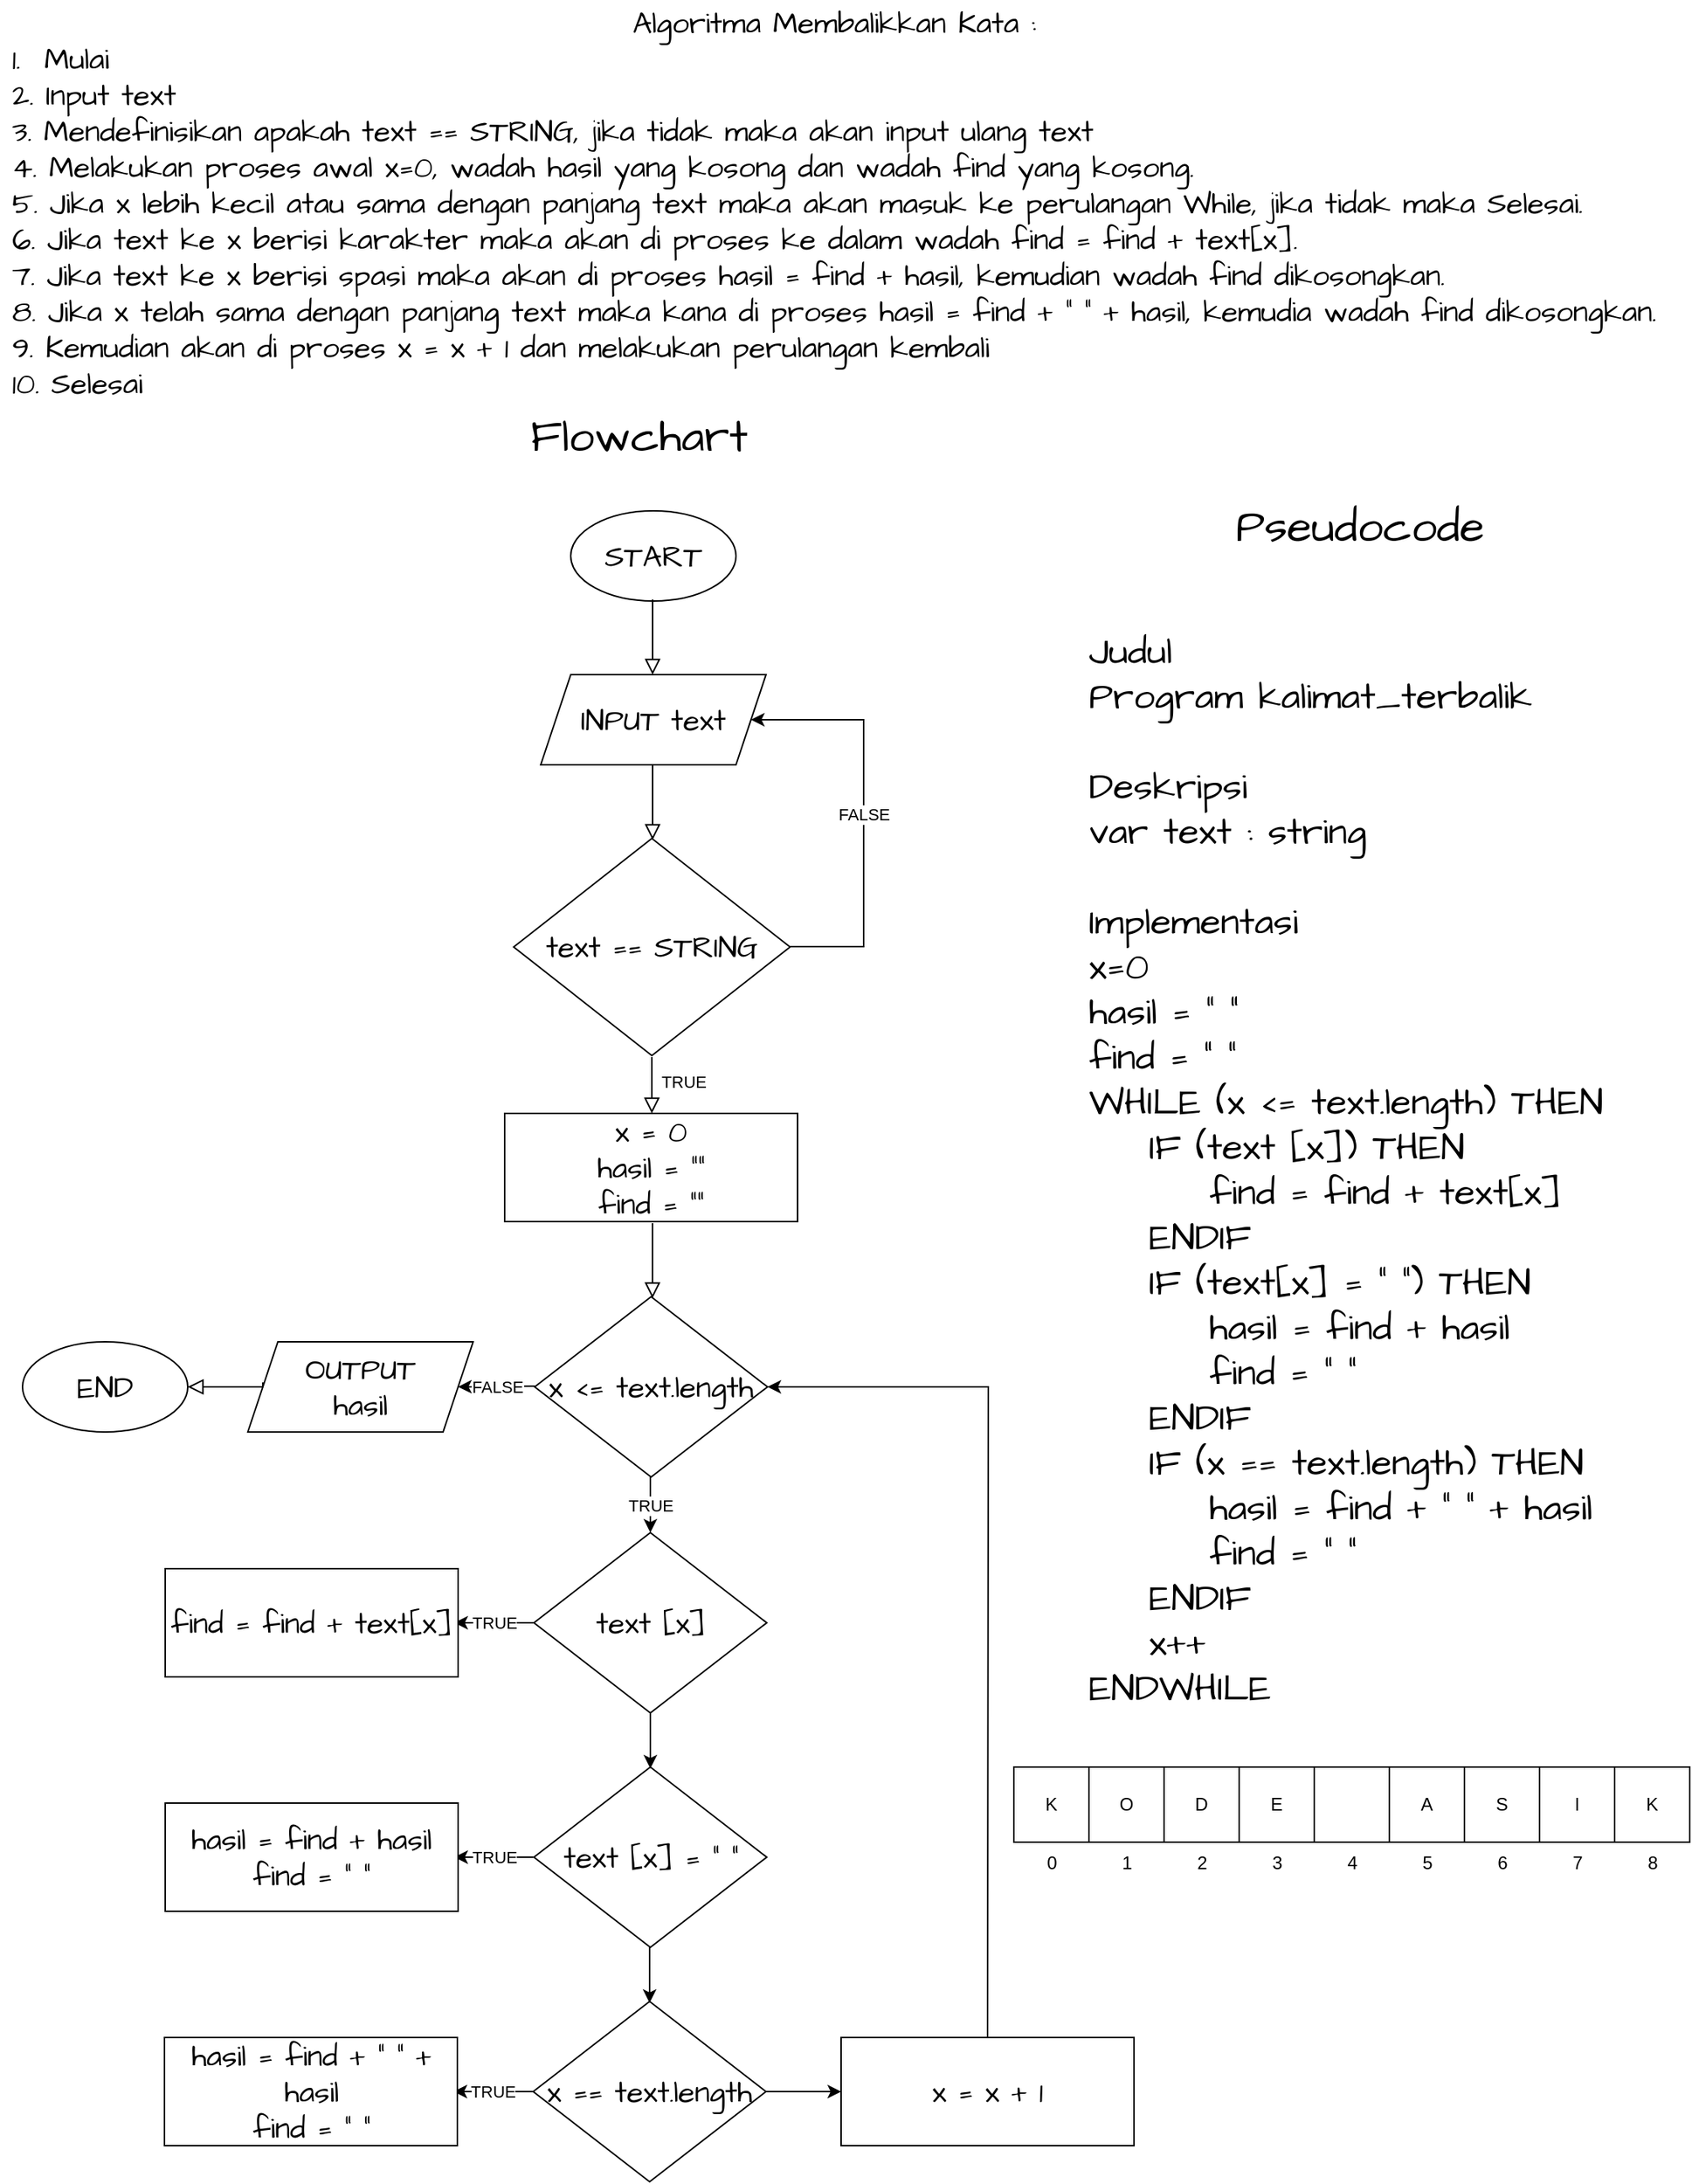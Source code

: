 <mxfile version="16.4.5" type="device"><diagram id="C5RBs43oDa-KdzZeNtuy" name="Page-1"><mxGraphModel dx="1038" dy="579" grid="1" gridSize="10" guides="1" tooltips="1" connect="1" arrows="1" fold="1" page="1" pageScale="1" pageWidth="1169" pageHeight="1654" math="0" shadow="0"><root><mxCell id="WIyWlLk6GJQsqaUBKTNV-0"/><mxCell id="WIyWlLk6GJQsqaUBKTNV-1" parent="WIyWlLk6GJQsqaUBKTNV-0"/><mxCell id="AjyrPWx7vzKOeClM9NgO-0" value="START" style="ellipse;whiteSpace=wrap;html=1;hachureGap=4;fontFamily=Architects Daughter;fontSource=https%3A%2F%2Ffonts.googleapis.com%2Fcss%3Ffamily%3DArchitects%2BDaughter;fontSize=20;rounded=0;" parent="WIyWlLk6GJQsqaUBKTNV-1" vertex="1"><mxGeometry x="415" y="390" width="110" height="60" as="geometry"/></mxCell><mxCell id="AjyrPWx7vzKOeClM9NgO-1" value="" style="rounded=0;html=1;jettySize=auto;orthogonalLoop=1;fontSize=11;endArrow=block;endFill=0;endSize=8;strokeWidth=1;shadow=0;labelBackgroundColor=none;edgeStyle=orthogonalEdgeStyle;" parent="WIyWlLk6GJQsqaUBKTNV-1" edge="1"><mxGeometry relative="1" as="geometry"><mxPoint x="469.5" y="449" as="sourcePoint"/><mxPoint x="469.5" y="499" as="targetPoint"/></mxGeometry></mxCell><mxCell id="AjyrPWx7vzKOeClM9NgO-2" value="INPUT text" style="shape=parallelogram;perimeter=parallelogramPerimeter;whiteSpace=wrap;html=1;fixedSize=1;hachureGap=4;fontFamily=Architects Daughter;fontSource=https%3A%2F%2Ffonts.googleapis.com%2Fcss%3Ffamily%3DArchitects%2BDaughter;fontSize=20;rounded=0;" parent="WIyWlLk6GJQsqaUBKTNV-1" vertex="1"><mxGeometry x="395" y="499" width="150" height="60" as="geometry"/></mxCell><mxCell id="AjyrPWx7vzKOeClM9NgO-3" value="" style="rounded=0;html=1;jettySize=auto;orthogonalLoop=1;fontSize=11;endArrow=block;endFill=0;endSize=8;strokeWidth=1;shadow=0;labelBackgroundColor=none;edgeStyle=orthogonalEdgeStyle;" parent="WIyWlLk6GJQsqaUBKTNV-1" edge="1"><mxGeometry relative="1" as="geometry"><mxPoint x="469.5" y="559" as="sourcePoint"/><mxPoint x="469.5" y="609" as="targetPoint"/></mxGeometry></mxCell><mxCell id="AjyrPWx7vzKOeClM9NgO-4" value="x &amp;lt;= text.length" style="rhombus;whiteSpace=wrap;html=1;hachureGap=4;fontFamily=Architects Daughter;fontSource=https%3A%2F%2Ffonts.googleapis.com%2Fcss%3Ffamily%3DArchitects%2BDaughter;fontSize=20;rounded=0;" parent="WIyWlLk6GJQsqaUBKTNV-1" vertex="1"><mxGeometry x="391" y="913" width="155" height="120" as="geometry"/></mxCell><mxCell id="AjyrPWx7vzKOeClM9NgO-12" value="x = 0&lt;br&gt;hasil = &quot;&quot;&lt;br&gt;find = &quot;&quot;" style="rounded=0;whiteSpace=wrap;html=1;hachureGap=4;fontFamily=Architects Daughter;fontSource=https%3A%2F%2Ffonts.googleapis.com%2Fcss%3Ffamily%3DArchitects%2BDaughter;fontSize=20;" parent="WIyWlLk6GJQsqaUBKTNV-1" vertex="1"><mxGeometry x="371" y="791" width="195" height="72" as="geometry"/></mxCell><mxCell id="AjyrPWx7vzKOeClM9NgO-13" value="" style="rounded=0;html=1;jettySize=auto;orthogonalLoop=1;fontSize=11;endArrow=block;endFill=0;endSize=8;strokeWidth=1;shadow=0;labelBackgroundColor=none;edgeStyle=orthogonalEdgeStyle;" parent="WIyWlLk6GJQsqaUBKTNV-1" edge="1"><mxGeometry relative="1" as="geometry"><mxPoint x="469.41" y="864" as="sourcePoint"/><mxPoint x="469.41" y="914" as="targetPoint"/></mxGeometry></mxCell><mxCell id="AjyrPWx7vzKOeClM9NgO-24" value="Algoritma Membalikkan Kata :&lt;br&gt;&lt;div style=&quot;text-align: justify&quot;&gt;1.&amp;nbsp; Mulai&lt;/div&gt;&lt;div style=&quot;text-align: justify&quot;&gt;2. Input text&lt;/div&gt;&lt;div style=&quot;text-align: justify&quot;&gt;3. Mendefinisikan apakah text == STRING, jika tidak maka akan input ulang text&lt;/div&gt;&lt;div style=&quot;text-align: justify&quot;&gt;4. Melakukan proses awal x=0, wadah hasil yang kosong dan wadah find yang kosong.&lt;/div&gt;&lt;div style=&quot;text-align: justify&quot;&gt;5. Jika x lebih kecil atau sama dengan panjang text maka akan masuk ke perulangan While, jika tidak maka Selesai.&lt;/div&gt;&lt;div style=&quot;text-align: justify&quot;&gt;6. Jika text ke x berisi karakter maka akan di proses ke dalam wadah find = find + text[x].&lt;/div&gt;&lt;div style=&quot;text-align: justify&quot;&gt;7. Jika text ke x berisi spasi maka akan di proses hasil = find + hasil, kemudian wadah find dikosongkan.&lt;/div&gt;&lt;div style=&quot;text-align: justify&quot;&gt;8. Jika x telah sama dengan panjang text maka kana di proses hasil = find + &quot; &quot; + hasil, kemudia wadah find dikosongkan.&lt;/div&gt;&lt;div style=&quot;text-align: justify&quot;&gt;9. Kemudian akan di proses x = x + 1 dan melakukan perulangan kembali&lt;/div&gt;&lt;div style=&quot;text-align: justify&quot;&gt;10. Selesai&lt;/div&gt;" style="text;html=1;align=center;verticalAlign=middle;resizable=0;points=[];autosize=1;strokeColor=none;fillColor=none;sketch=0;hachureGap=4;fontFamily=Architects Daughter;fontSource=https%3A%2F%2Ffonts.googleapis.com%2Fcss%3Ffamily%3DArchitects%2BDaughter;fontSize=20;" parent="WIyWlLk6GJQsqaUBKTNV-1" vertex="1"><mxGeometry x="35" y="50" width="1110" height="270" as="geometry"/></mxCell><mxCell id="AjyrPWx7vzKOeClM9NgO-25" value="Flowchart" style="text;html=1;align=center;verticalAlign=middle;resizable=0;points=[];autosize=1;strokeColor=none;fillColor=none;sketch=0;hachureGap=4;fontFamily=Architects Daughter;fontSource=https%3A%2F%2Ffonts.googleapis.com%2Fcss%3Ffamily%3DArchitects%2BDaughter;fontSize=30;" parent="WIyWlLk6GJQsqaUBKTNV-1" vertex="1"><mxGeometry x="380" y="320" width="160" height="40" as="geometry"/></mxCell><mxCell id="AjyrPWx7vzKOeClM9NgO-26" value="Pseudocode" style="text;html=1;align=center;verticalAlign=middle;resizable=0;points=[];autosize=1;strokeColor=none;fillColor=none;sketch=0;hachureGap=4;fontFamily=Architects Daughter;fontSource=https%3A%2F%2Ffonts.googleapis.com%2Fcss%3Ffamily%3DArchitects%2BDaughter;fontSize=30;" parent="WIyWlLk6GJQsqaUBKTNV-1" vertex="1"><mxGeometry x="850" y="380" width="180" height="40" as="geometry"/></mxCell><mxCell id="AjyrPWx7vzKOeClM9NgO-27" value="&#10;Judul&#10;Program kalimat_terbalik&#10;&#10;Deskripsi&#10;var text : string&#10;&#10;Implementasi&#10;x=0&#10;hasil = &quot; &quot;&#10;find = &quot; &quot;&#10;WHILE (x &lt;= text.length) THEN&#10;    IF (text [x]) THEN&#10;        find = find + text[x]&#10;    ENDIF&#10;    IF (text[x] = &quot; &quot;) THEN&#10;        hasil = find + hasil&#10;        find = &quot; &quot;&#10;    ENDIF&#10;    IF (x == text.length) THEN&#10;        hasil = find + &quot; &quot; + hasil&#10;        find = &quot; &quot;&#10;    ENDIF&#10;    x++&#10;ENDWHILE" style="text;align=left;verticalAlign=middle;resizable=0;points=[];autosize=1;strokeColor=none;fillColor=none;sketch=0;hachureGap=4;fontFamily=Architects Daughter;fontSource=https%3A%2F%2Ffonts.googleapis.com%2Fcss%3Ffamily%3DArchitects%2BDaughter;fontSize=25;spacing=0;" parent="WIyWlLk6GJQsqaUBKTNV-1" vertex="1"><mxGeometry x="760" y="430" width="360" height="760" as="geometry"/></mxCell><mxCell id="bvTYuUnIKo3LGW0Kh2Ca-0" value="text == STRING" style="rhombus;whiteSpace=wrap;html=1;hachureGap=4;fontFamily=Architects Daughter;fontSource=https%3A%2F%2Ffonts.googleapis.com%2Fcss%3Ffamily%3DArchitects%2BDaughter;fontSize=20;rounded=0;" parent="WIyWlLk6GJQsqaUBKTNV-1" vertex="1"><mxGeometry x="377" y="608" width="184" height="144.5" as="geometry"/></mxCell><mxCell id="bvTYuUnIKo3LGW0Kh2Ca-1" value="TRUE" style="rounded=0;html=1;jettySize=auto;orthogonalLoop=1;fontSize=11;endArrow=block;endFill=0;endSize=8;strokeWidth=1;shadow=0;labelBackgroundColor=none;edgeStyle=orthogonalEdgeStyle;" parent="WIyWlLk6GJQsqaUBKTNV-1" edge="1"><mxGeometry x="-0.12" y="21" relative="1" as="geometry"><mxPoint x="469" y="753.5" as="sourcePoint"/><mxPoint x="469" y="791" as="targetPoint"/><mxPoint as="offset"/></mxGeometry></mxCell><mxCell id="bvTYuUnIKo3LGW0Kh2Ca-2" value="FALSE" style="endArrow=classic;html=1;rounded=0;entryX=1;entryY=0.5;entryDx=0;entryDy=0;" parent="WIyWlLk6GJQsqaUBKTNV-1" target="AjyrPWx7vzKOeClM9NgO-2" edge="1"><mxGeometry width="50" height="50" relative="1" as="geometry"><mxPoint x="561" y="680" as="sourcePoint"/><mxPoint x="670" y="560" as="targetPoint"/><Array as="points"><mxPoint x="610" y="680"/><mxPoint x="610" y="529"/></Array></mxGeometry></mxCell><mxCell id="bvTYuUnIKo3LGW0Kh2Ca-3" value="TRUE" style="endArrow=classic;html=1;rounded=0;" parent="WIyWlLk6GJQsqaUBKTNV-1" edge="1"><mxGeometry width="50" height="50" relative="1" as="geometry"><mxPoint x="468" y="1033" as="sourcePoint"/><mxPoint x="468" y="1070" as="targetPoint"/></mxGeometry></mxCell><mxCell id="bvTYuUnIKo3LGW0Kh2Ca-4" value="text [x]" style="rhombus;whiteSpace=wrap;html=1;hachureGap=4;fontFamily=Architects Daughter;fontSource=https%3A%2F%2Ffonts.googleapis.com%2Fcss%3Ffamily%3DArchitects%2BDaughter;fontSize=20;rounded=0;" parent="WIyWlLk6GJQsqaUBKTNV-1" vertex="1"><mxGeometry x="390.5" y="1070" width="155" height="120" as="geometry"/></mxCell><mxCell id="bvTYuUnIKo3LGW0Kh2Ca-5" value="text [x] = &quot; &quot;" style="rhombus;whiteSpace=wrap;html=1;hachureGap=4;fontFamily=Architects Daughter;fontSource=https%3A%2F%2Ffonts.googleapis.com%2Fcss%3Ffamily%3DArchitects%2BDaughter;fontSize=20;rounded=0;" parent="WIyWlLk6GJQsqaUBKTNV-1" vertex="1"><mxGeometry x="390.5" y="1226" width="155" height="120" as="geometry"/></mxCell><mxCell id="bvTYuUnIKo3LGW0Kh2Ca-7" value="" style="endArrow=classic;html=1;rounded=0;" parent="WIyWlLk6GJQsqaUBKTNV-1" edge="1"><mxGeometry width="50" height="50" relative="1" as="geometry"><mxPoint x="468" y="1190" as="sourcePoint"/><mxPoint x="468" y="1227" as="targetPoint"/></mxGeometry></mxCell><mxCell id="bvTYuUnIKo3LGW0Kh2Ca-11" value="x == text.length" style="rhombus;whiteSpace=wrap;html=1;hachureGap=4;fontFamily=Architects Daughter;fontSource=https%3A%2F%2Ffonts.googleapis.com%2Fcss%3Ffamily%3DArchitects%2BDaughter;fontSize=20;rounded=0;" parent="WIyWlLk6GJQsqaUBKTNV-1" vertex="1"><mxGeometry x="390" y="1382" width="155" height="120" as="geometry"/></mxCell><mxCell id="bvTYuUnIKo3LGW0Kh2Ca-12" value="" style="endArrow=classic;html=1;rounded=0;" parent="WIyWlLk6GJQsqaUBKTNV-1" edge="1"><mxGeometry width="50" height="50" relative="1" as="geometry"><mxPoint x="467.5" y="1346" as="sourcePoint"/><mxPoint x="467.5" y="1383" as="targetPoint"/></mxGeometry></mxCell><mxCell id="bvTYuUnIKo3LGW0Kh2Ca-13" value="" style="endArrow=classic;html=1;rounded=0;" parent="WIyWlLk6GJQsqaUBKTNV-1" edge="1"><mxGeometry width="50" height="50" relative="1" as="geometry"><mxPoint x="545" y="1442" as="sourcePoint"/><mxPoint x="595" y="1442" as="targetPoint"/></mxGeometry></mxCell><mxCell id="bvTYuUnIKo3LGW0Kh2Ca-15" value="x = x + 1" style="rounded=0;whiteSpace=wrap;html=1;hachureGap=4;fontFamily=Architects Daughter;fontSource=https%3A%2F%2Ffonts.googleapis.com%2Fcss%3Ffamily%3DArchitects%2BDaughter;fontSize=20;" parent="WIyWlLk6GJQsqaUBKTNV-1" vertex="1"><mxGeometry x="595" y="1406" width="195" height="72" as="geometry"/></mxCell><mxCell id="bvTYuUnIKo3LGW0Kh2Ca-16" value="" style="endArrow=classic;html=1;rounded=0;exitX=0.5;exitY=0;exitDx=0;exitDy=0;entryX=1;entryY=0.5;entryDx=0;entryDy=0;" parent="WIyWlLk6GJQsqaUBKTNV-1" source="bvTYuUnIKo3LGW0Kh2Ca-15" target="AjyrPWx7vzKOeClM9NgO-4" edge="1"><mxGeometry width="50" height="50" relative="1" as="geometry"><mxPoint x="500" y="1330" as="sourcePoint"/><mxPoint x="550" y="1280" as="targetPoint"/><Array as="points"><mxPoint x="693" y="973"/></Array></mxGeometry></mxCell><mxCell id="bvTYuUnIKo3LGW0Kh2Ca-17" value="FALSE" style="endArrow=classic;html=1;rounded=0;" parent="WIyWlLk6GJQsqaUBKTNV-1" edge="1"><mxGeometry width="50" height="50" relative="1" as="geometry"><mxPoint x="391" y="972.5" as="sourcePoint"/><mxPoint x="340" y="973" as="targetPoint"/></mxGeometry></mxCell><mxCell id="bvTYuUnIKo3LGW0Kh2Ca-18" value="END" style="ellipse;whiteSpace=wrap;html=1;hachureGap=4;fontFamily=Architects Daughter;fontSource=https%3A%2F%2Ffonts.googleapis.com%2Fcss%3Ffamily%3DArchitects%2BDaughter;fontSize=20;rounded=0;" parent="WIyWlLk6GJQsqaUBKTNV-1" vertex="1"><mxGeometry x="50" y="943" width="110" height="60" as="geometry"/></mxCell><mxCell id="1AqLgEDSMls03kz8mBgL-1" value="TRUE" style="endArrow=classic;html=1;rounded=0;entryX=1;entryY=0.5;entryDx=0;entryDy=0;" parent="WIyWlLk6GJQsqaUBKTNV-1" edge="1"><mxGeometry width="50" height="50" relative="1" as="geometry"><mxPoint x="390" y="1130" as="sourcePoint"/><mxPoint x="337.5" y="1130" as="targetPoint"/></mxGeometry></mxCell><mxCell id="1AqLgEDSMls03kz8mBgL-2" value="find = find + text[x]" style="rounded=0;whiteSpace=wrap;html=1;hachureGap=4;fontFamily=Architects Daughter;fontSource=https%3A%2F%2Ffonts.googleapis.com%2Fcss%3Ffamily%3DArchitects%2BDaughter;fontSize=20;" parent="WIyWlLk6GJQsqaUBKTNV-1" vertex="1"><mxGeometry x="145" y="1094" width="195" height="72" as="geometry"/></mxCell><mxCell id="1AqLgEDSMls03kz8mBgL-3" value="TRUE" style="endArrow=classic;html=1;rounded=0;entryX=1;entryY=0.5;entryDx=0;entryDy=0;" parent="WIyWlLk6GJQsqaUBKTNV-1" edge="1"><mxGeometry width="50" height="50" relative="1" as="geometry"><mxPoint x="390" y="1286" as="sourcePoint"/><mxPoint x="337.5" y="1286" as="targetPoint"/></mxGeometry></mxCell><mxCell id="1AqLgEDSMls03kz8mBgL-4" value="hasil = find + hasil&lt;br&gt;find = &quot; &quot;" style="rounded=0;whiteSpace=wrap;html=1;hachureGap=4;fontFamily=Architects Daughter;fontSource=https%3A%2F%2Ffonts.googleapis.com%2Fcss%3Ffamily%3DArchitects%2BDaughter;fontSize=20;" parent="WIyWlLk6GJQsqaUBKTNV-1" vertex="1"><mxGeometry x="145" y="1250" width="195" height="72" as="geometry"/></mxCell><mxCell id="1AqLgEDSMls03kz8mBgL-5" value="TRUE" style="endArrow=classic;html=1;rounded=0;entryX=1;entryY=0.5;entryDx=0;entryDy=0;" parent="WIyWlLk6GJQsqaUBKTNV-1" edge="1"><mxGeometry width="50" height="50" relative="1" as="geometry"><mxPoint x="389.5" y="1442" as="sourcePoint"/><mxPoint x="337" y="1442" as="targetPoint"/></mxGeometry></mxCell><mxCell id="1AqLgEDSMls03kz8mBgL-6" value="hasil = find + &quot; &quot; + hasil&lt;br&gt;find = &quot; &quot;" style="rounded=0;whiteSpace=wrap;html=1;hachureGap=4;fontFamily=Architects Daughter;fontSource=https%3A%2F%2Ffonts.googleapis.com%2Fcss%3Ffamily%3DArchitects%2BDaughter;fontSize=20;" parent="WIyWlLk6GJQsqaUBKTNV-1" vertex="1"><mxGeometry x="144.5" y="1406" width="195" height="72" as="geometry"/></mxCell><mxCell id="1AqLgEDSMls03kz8mBgL-11" value="O" style="whiteSpace=wrap;html=1;aspect=fixed;" parent="WIyWlLk6GJQsqaUBKTNV-1" vertex="1"><mxGeometry x="760" y="1226" width="50" height="50" as="geometry"/></mxCell><mxCell id="1AqLgEDSMls03kz8mBgL-16" value="K" style="whiteSpace=wrap;html=1;aspect=fixed;" parent="WIyWlLk6GJQsqaUBKTNV-1" vertex="1"><mxGeometry x="1110" y="1226" width="50" height="50" as="geometry"/></mxCell><mxCell id="1AqLgEDSMls03kz8mBgL-17" value="K" style="whiteSpace=wrap;html=1;aspect=fixed;" parent="WIyWlLk6GJQsqaUBKTNV-1" vertex="1"><mxGeometry x="710" y="1226" width="50" height="50" as="geometry"/></mxCell><mxCell id="1AqLgEDSMls03kz8mBgL-18" value="I" style="whiteSpace=wrap;html=1;aspect=fixed;" parent="WIyWlLk6GJQsqaUBKTNV-1" vertex="1"><mxGeometry x="1060" y="1226" width="50" height="50" as="geometry"/></mxCell><mxCell id="1AqLgEDSMls03kz8mBgL-19" value="S" style="whiteSpace=wrap;html=1;aspect=fixed;" parent="WIyWlLk6GJQsqaUBKTNV-1" vertex="1"><mxGeometry x="1010" y="1226" width="50" height="50" as="geometry"/></mxCell><mxCell id="1AqLgEDSMls03kz8mBgL-20" value="A" style="whiteSpace=wrap;html=1;aspect=fixed;" parent="WIyWlLk6GJQsqaUBKTNV-1" vertex="1"><mxGeometry x="960" y="1226" width="50" height="50" as="geometry"/></mxCell><mxCell id="1AqLgEDSMls03kz8mBgL-21" value="" style="whiteSpace=wrap;html=1;aspect=fixed;" parent="WIyWlLk6GJQsqaUBKTNV-1" vertex="1"><mxGeometry x="910" y="1226" width="50" height="50" as="geometry"/></mxCell><mxCell id="1AqLgEDSMls03kz8mBgL-22" value="E" style="whiteSpace=wrap;html=1;aspect=fixed;" parent="WIyWlLk6GJQsqaUBKTNV-1" vertex="1"><mxGeometry x="860" y="1226" width="50" height="50" as="geometry"/></mxCell><mxCell id="1AqLgEDSMls03kz8mBgL-23" value="D" style="whiteSpace=wrap;html=1;aspect=fixed;" parent="WIyWlLk6GJQsqaUBKTNV-1" vertex="1"><mxGeometry x="810" y="1226" width="50" height="50" as="geometry"/></mxCell><mxCell id="1AqLgEDSMls03kz8mBgL-24" value="0" style="text;html=1;align=center;verticalAlign=middle;resizable=0;points=[];autosize=1;strokeColor=none;fillColor=none;" parent="WIyWlLk6GJQsqaUBKTNV-1" vertex="1"><mxGeometry x="725" y="1280" width="20" height="20" as="geometry"/></mxCell><mxCell id="1AqLgEDSMls03kz8mBgL-25" value="1" style="text;html=1;align=center;verticalAlign=middle;resizable=0;points=[];autosize=1;strokeColor=none;fillColor=none;" parent="WIyWlLk6GJQsqaUBKTNV-1" vertex="1"><mxGeometry x="775" y="1280" width="20" height="20" as="geometry"/></mxCell><mxCell id="1AqLgEDSMls03kz8mBgL-26" value="2" style="text;html=1;align=center;verticalAlign=middle;resizable=0;points=[];autosize=1;strokeColor=none;fillColor=none;" parent="WIyWlLk6GJQsqaUBKTNV-1" vertex="1"><mxGeometry x="825" y="1280" width="20" height="20" as="geometry"/></mxCell><mxCell id="1AqLgEDSMls03kz8mBgL-27" value="3" style="text;html=1;align=center;verticalAlign=middle;resizable=0;points=[];autosize=1;strokeColor=none;fillColor=none;" parent="WIyWlLk6GJQsqaUBKTNV-1" vertex="1"><mxGeometry x="875" y="1280" width="20" height="20" as="geometry"/></mxCell><mxCell id="1AqLgEDSMls03kz8mBgL-28" value="4" style="text;html=1;align=center;verticalAlign=middle;resizable=0;points=[];autosize=1;strokeColor=none;fillColor=none;" parent="WIyWlLk6GJQsqaUBKTNV-1" vertex="1"><mxGeometry x="925" y="1280" width="20" height="20" as="geometry"/></mxCell><mxCell id="1AqLgEDSMls03kz8mBgL-29" value="5" style="text;html=1;align=center;verticalAlign=middle;resizable=0;points=[];autosize=1;strokeColor=none;fillColor=none;" parent="WIyWlLk6GJQsqaUBKTNV-1" vertex="1"><mxGeometry x="975" y="1280" width="20" height="20" as="geometry"/></mxCell><mxCell id="1AqLgEDSMls03kz8mBgL-30" value="6" style="text;html=1;align=center;verticalAlign=middle;resizable=0;points=[];autosize=1;strokeColor=none;fillColor=none;" parent="WIyWlLk6GJQsqaUBKTNV-1" vertex="1"><mxGeometry x="1025" y="1280" width="20" height="20" as="geometry"/></mxCell><mxCell id="1AqLgEDSMls03kz8mBgL-31" value="7" style="text;html=1;align=center;verticalAlign=middle;resizable=0;points=[];autosize=1;strokeColor=none;fillColor=none;" parent="WIyWlLk6GJQsqaUBKTNV-1" vertex="1"><mxGeometry x="1075" y="1280" width="20" height="20" as="geometry"/></mxCell><mxCell id="1AqLgEDSMls03kz8mBgL-32" value="8" style="text;html=1;align=center;verticalAlign=middle;resizable=0;points=[];autosize=1;strokeColor=none;fillColor=none;" parent="WIyWlLk6GJQsqaUBKTNV-1" vertex="1"><mxGeometry x="1125" y="1280" width="20" height="20" as="geometry"/></mxCell><mxCell id="Tz61U6V6-f58L1Z6I38Y-0" value="OUTPUT&lt;br&gt;hasil" style="shape=parallelogram;perimeter=parallelogramPerimeter;whiteSpace=wrap;html=1;fixedSize=1;hachureGap=4;fontFamily=Architects Daughter;fontSource=https%3A%2F%2Ffonts.googleapis.com%2Fcss%3Ffamily%3DArchitects%2BDaughter;fontSize=20;rounded=0;" parent="WIyWlLk6GJQsqaUBKTNV-1" vertex="1"><mxGeometry x="200" y="943" width="150" height="60" as="geometry"/></mxCell><mxCell id="Tz61U6V6-f58L1Z6I38Y-1" value="" style="rounded=0;html=1;jettySize=auto;orthogonalLoop=1;fontSize=11;endArrow=block;endFill=0;endSize=8;strokeWidth=1;shadow=0;labelBackgroundColor=none;edgeStyle=orthogonalEdgeStyle;entryX=1;entryY=0.5;entryDx=0;entryDy=0;" parent="WIyWlLk6GJQsqaUBKTNV-1" target="bvTYuUnIKo3LGW0Kh2Ca-18" edge="1"><mxGeometry relative="1" as="geometry"><mxPoint x="210.0" y="970" as="sourcePoint"/><mxPoint x="210.0" y="1020" as="targetPoint"/><Array as="points"><mxPoint x="210" y="973"/></Array></mxGeometry></mxCell></root></mxGraphModel></diagram></mxfile>